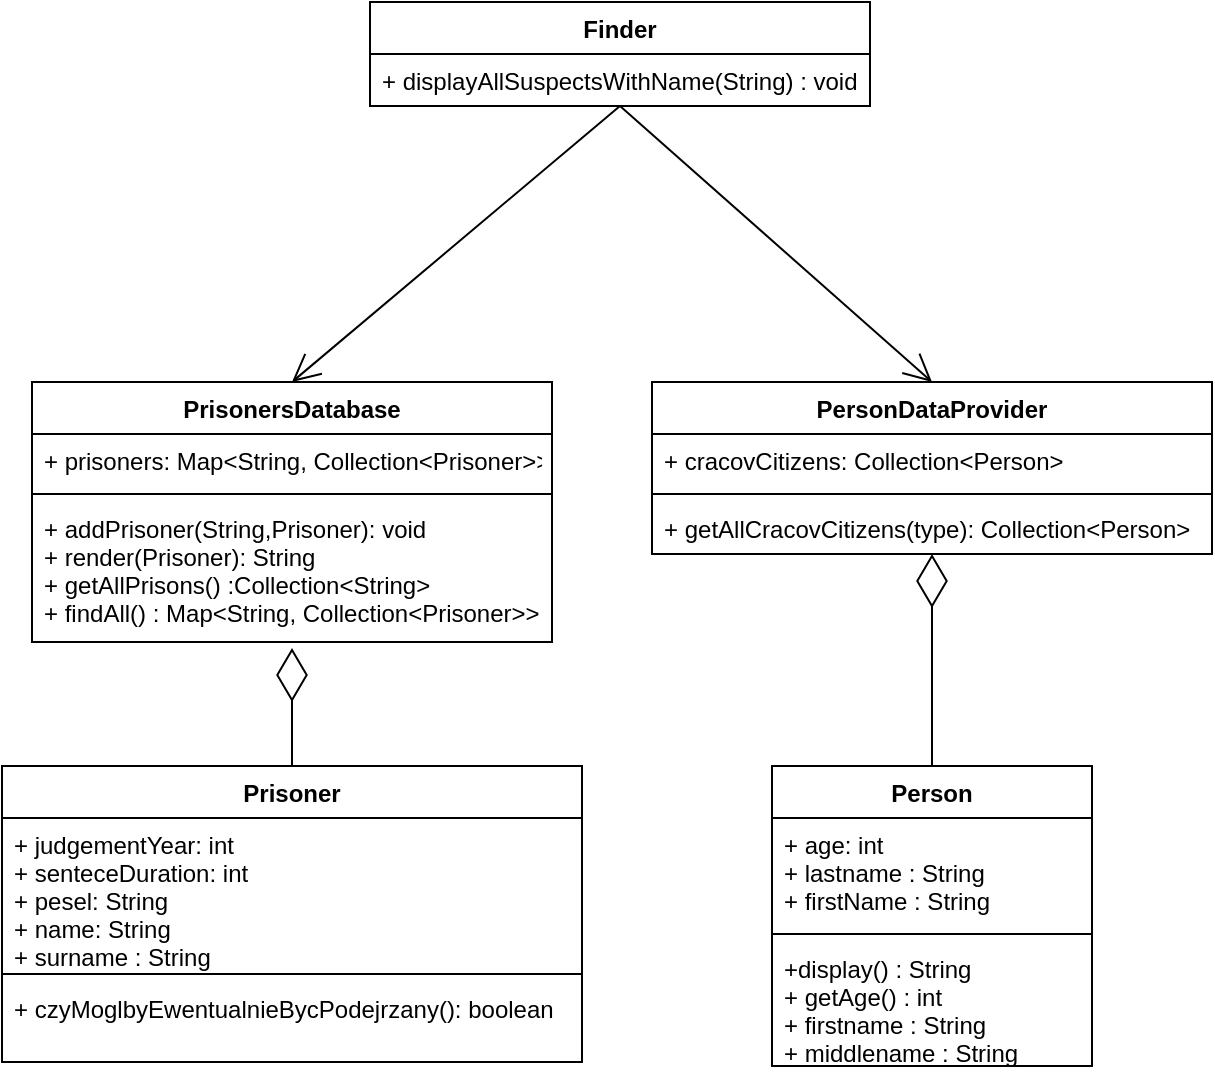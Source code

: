 <mxfile version="13.0.4" type="device"><diagram id="yrhVfYgYPogQBQWCxgyS" name="Page-1"><mxGraphModel dx="672" dy="569" grid="1" gridSize="10" guides="1" tooltips="1" connect="1" arrows="1" fold="1" page="1" pageScale="1" pageWidth="827" pageHeight="1169" math="0" shadow="0"><root><mxCell id="0"/><mxCell id="1" parent="0"/><mxCell id="Uf1B30BCjlVGOifwxzGn-9" value="PersonDataProvider" style="swimlane;fontStyle=1;align=center;verticalAlign=top;childLayout=stackLayout;horizontal=1;startSize=26;horizontalStack=0;resizeParent=1;resizeParentMax=0;resizeLast=0;collapsible=1;marginBottom=0;" vertex="1" parent="1"><mxGeometry x="430" y="220" width="280" height="86" as="geometry"/></mxCell><mxCell id="Uf1B30BCjlVGOifwxzGn-10" value="+ cracovCitizens: Collection&lt;Person&gt;" style="text;strokeColor=none;fillColor=none;align=left;verticalAlign=top;spacingLeft=4;spacingRight=4;overflow=hidden;rotatable=0;points=[[0,0.5],[1,0.5]];portConstraint=eastwest;" vertex="1" parent="Uf1B30BCjlVGOifwxzGn-9"><mxGeometry y="26" width="280" height="26" as="geometry"/></mxCell><mxCell id="Uf1B30BCjlVGOifwxzGn-11" value="" style="line;strokeWidth=1;fillColor=none;align=left;verticalAlign=middle;spacingTop=-1;spacingLeft=3;spacingRight=3;rotatable=0;labelPosition=right;points=[];portConstraint=eastwest;" vertex="1" parent="Uf1B30BCjlVGOifwxzGn-9"><mxGeometry y="52" width="280" height="8" as="geometry"/></mxCell><mxCell id="Uf1B30BCjlVGOifwxzGn-12" value="+ getAllCracovCitizens(type): Collection&lt;Person&gt;" style="text;strokeColor=none;fillColor=none;align=left;verticalAlign=top;spacingLeft=4;spacingRight=4;overflow=hidden;rotatable=0;points=[[0,0.5],[1,0.5]];portConstraint=eastwest;" vertex="1" parent="Uf1B30BCjlVGOifwxzGn-9"><mxGeometry y="60" width="280" height="26" as="geometry"/></mxCell><mxCell id="Uf1B30BCjlVGOifwxzGn-30" value="" style="endArrow=diamondThin;endFill=0;endSize=24;html=1;exitX=0.5;exitY=0;exitDx=0;exitDy=0;" edge="1" parent="1" source="Uf1B30BCjlVGOifwxzGn-13"><mxGeometry width="160" relative="1" as="geometry"><mxPoint x="60" y="370" as="sourcePoint"/><mxPoint x="250" y="353" as="targetPoint"/></mxGeometry></mxCell><mxCell id="Uf1B30BCjlVGOifwxzGn-5" value="PrisonersDatabase&#10;" style="swimlane;fontStyle=1;align=center;verticalAlign=top;childLayout=stackLayout;horizontal=1;startSize=26;horizontalStack=0;resizeParent=1;resizeParentMax=0;resizeLast=0;collapsible=1;marginBottom=0;" vertex="1" parent="1"><mxGeometry x="120" y="220" width="260" height="130" as="geometry"/></mxCell><mxCell id="Uf1B30BCjlVGOifwxzGn-6" value="+ prisoners: Map&lt;String, Collection&lt;Prisoner&gt;&gt;" style="text;strokeColor=none;fillColor=none;align=left;verticalAlign=top;spacingLeft=4;spacingRight=4;overflow=hidden;rotatable=0;points=[[0,0.5],[1,0.5]];portConstraint=eastwest;" vertex="1" parent="Uf1B30BCjlVGOifwxzGn-5"><mxGeometry y="26" width="260" height="26" as="geometry"/></mxCell><mxCell id="Uf1B30BCjlVGOifwxzGn-7" value="" style="line;strokeWidth=1;fillColor=none;align=left;verticalAlign=middle;spacingTop=-1;spacingLeft=3;spacingRight=3;rotatable=0;labelPosition=right;points=[];portConstraint=eastwest;" vertex="1" parent="Uf1B30BCjlVGOifwxzGn-5"><mxGeometry y="52" width="260" height="8" as="geometry"/></mxCell><mxCell id="Uf1B30BCjlVGOifwxzGn-8" value="+ addPrisoner(String,Prisoner): void&#10;+ render(Prisoner): String&#10;+ getAllPrisons() :Collection&lt;String&gt;&#10;+ findAll() : Map&lt;String, Collection&lt;Prisoner&gt;&gt;" style="text;strokeColor=none;fillColor=none;align=left;verticalAlign=top;spacingLeft=4;spacingRight=4;overflow=hidden;rotatable=0;points=[[0,0.5],[1,0.5]];portConstraint=eastwest;" vertex="1" parent="Uf1B30BCjlVGOifwxzGn-5"><mxGeometry y="60" width="260" height="70" as="geometry"/></mxCell><mxCell id="Uf1B30BCjlVGOifwxzGn-31" value="" style="endArrow=diamondThin;endFill=0;endSize=24;html=1;exitX=0.5;exitY=0;exitDx=0;exitDy=0;" edge="1" parent="1" source="Uf1B30BCjlVGOifwxzGn-21" target="Uf1B30BCjlVGOifwxzGn-12"><mxGeometry width="160" relative="1" as="geometry"><mxPoint x="260" y="290" as="sourcePoint"/><mxPoint x="420" y="290" as="targetPoint"/></mxGeometry></mxCell><mxCell id="Uf1B30BCjlVGOifwxzGn-32" value="" style="endArrow=open;endFill=1;endSize=12;html=1;exitX=0.5;exitY=1;exitDx=0;exitDy=0;entryX=0.5;entryY=0;entryDx=0;entryDy=0;" edge="1" parent="1" source="Uf1B30BCjlVGOifwxzGn-1" target="Uf1B30BCjlVGOifwxzGn-5"><mxGeometry width="160" relative="1" as="geometry"><mxPoint x="160" y="170" as="sourcePoint"/><mxPoint x="320" y="170" as="targetPoint"/></mxGeometry></mxCell><mxCell id="Uf1B30BCjlVGOifwxzGn-38" value="" style="endArrow=open;endFill=1;endSize=12;html=1;entryX=0.5;entryY=0;entryDx=0;entryDy=0;exitX=0.5;exitY=1;exitDx=0;exitDy=0;" edge="1" parent="1" source="Uf1B30BCjlVGOifwxzGn-1" target="Uf1B30BCjlVGOifwxzGn-9"><mxGeometry width="160" relative="1" as="geometry"><mxPoint x="370" y="160" as="sourcePoint"/><mxPoint x="210" y="230" as="targetPoint"/></mxGeometry></mxCell><mxCell id="Uf1B30BCjlVGOifwxzGn-13" value="Prisoner" style="swimlane;fontStyle=1;align=center;verticalAlign=top;childLayout=stackLayout;horizontal=1;startSize=26;horizontalStack=0;resizeParent=1;resizeParentMax=0;resizeLast=0;collapsible=1;marginBottom=0;" vertex="1" parent="1"><mxGeometry x="105" y="412" width="290" height="148" as="geometry"/></mxCell><mxCell id="Uf1B30BCjlVGOifwxzGn-14" value="+ judgementYear: int&#10;+ senteceDuration: int&#10;+ pesel: String&#10;+ name: String&#10;+ surname : String" style="text;strokeColor=none;fillColor=none;align=left;verticalAlign=top;spacingLeft=4;spacingRight=4;overflow=hidden;rotatable=0;points=[[0,0.5],[1,0.5]];portConstraint=eastwest;" vertex="1" parent="Uf1B30BCjlVGOifwxzGn-13"><mxGeometry y="26" width="290" height="74" as="geometry"/></mxCell><mxCell id="Uf1B30BCjlVGOifwxzGn-15" value="" style="line;strokeWidth=1;fillColor=none;align=left;verticalAlign=middle;spacingTop=-1;spacingLeft=3;spacingRight=3;rotatable=0;labelPosition=right;points=[];portConstraint=eastwest;" vertex="1" parent="Uf1B30BCjlVGOifwxzGn-13"><mxGeometry y="100" width="290" height="8" as="geometry"/></mxCell><mxCell id="Uf1B30BCjlVGOifwxzGn-16" value="+ czyMoglbyEwentualnieBycPodejrzany(): boolean" style="text;strokeColor=none;fillColor=none;align=left;verticalAlign=top;spacingLeft=4;spacingRight=4;overflow=hidden;rotatable=0;points=[[0,0.5],[1,0.5]];portConstraint=eastwest;" vertex="1" parent="Uf1B30BCjlVGOifwxzGn-13"><mxGeometry y="108" width="290" height="40" as="geometry"/></mxCell><mxCell id="Uf1B30BCjlVGOifwxzGn-1" value="Finder" style="swimlane;fontStyle=1;align=center;verticalAlign=top;childLayout=stackLayout;horizontal=1;startSize=26;horizontalStack=0;resizeParent=1;resizeParentMax=0;resizeLast=0;collapsible=1;marginBottom=0;" vertex="1" parent="1"><mxGeometry x="289" y="30" width="250" height="52" as="geometry"/></mxCell><mxCell id="Uf1B30BCjlVGOifwxzGn-4" value="+ displayAllSuspectsWithName(String) : void" style="text;strokeColor=none;fillColor=none;align=left;verticalAlign=top;spacingLeft=4;spacingRight=4;overflow=hidden;rotatable=0;points=[[0,0.5],[1,0.5]];portConstraint=eastwest;" vertex="1" parent="Uf1B30BCjlVGOifwxzGn-1"><mxGeometry y="26" width="250" height="26" as="geometry"/></mxCell><mxCell id="Uf1B30BCjlVGOifwxzGn-21" value="Person" style="swimlane;fontStyle=1;align=center;verticalAlign=top;childLayout=stackLayout;horizontal=1;startSize=26;horizontalStack=0;resizeParent=1;resizeParentMax=0;resizeLast=0;collapsible=1;marginBottom=0;" vertex="1" parent="1"><mxGeometry x="490" y="412" width="160" height="150" as="geometry"/></mxCell><mxCell id="Uf1B30BCjlVGOifwxzGn-22" value="+ age: int&#10;+ lastname : String&#10;+ firstName : String" style="text;strokeColor=none;fillColor=none;align=left;verticalAlign=top;spacingLeft=4;spacingRight=4;overflow=hidden;rotatable=0;points=[[0,0.5],[1,0.5]];portConstraint=eastwest;" vertex="1" parent="Uf1B30BCjlVGOifwxzGn-21"><mxGeometry y="26" width="160" height="54" as="geometry"/></mxCell><mxCell id="Uf1B30BCjlVGOifwxzGn-23" value="" style="line;strokeWidth=1;fillColor=none;align=left;verticalAlign=middle;spacingTop=-1;spacingLeft=3;spacingRight=3;rotatable=0;labelPosition=right;points=[];portConstraint=eastwest;" vertex="1" parent="Uf1B30BCjlVGOifwxzGn-21"><mxGeometry y="80" width="160" height="8" as="geometry"/></mxCell><mxCell id="Uf1B30BCjlVGOifwxzGn-24" value="+display() : String&#10;+ getAge() : int&#10;+ firstname : String&#10;+ middlename : String" style="text;strokeColor=none;fillColor=none;align=left;verticalAlign=top;spacingLeft=4;spacingRight=4;overflow=hidden;rotatable=0;points=[[0,0.5],[1,0.5]];portConstraint=eastwest;" vertex="1" parent="Uf1B30BCjlVGOifwxzGn-21"><mxGeometry y="88" width="160" height="62" as="geometry"/></mxCell></root></mxGraphModel></diagram></mxfile>